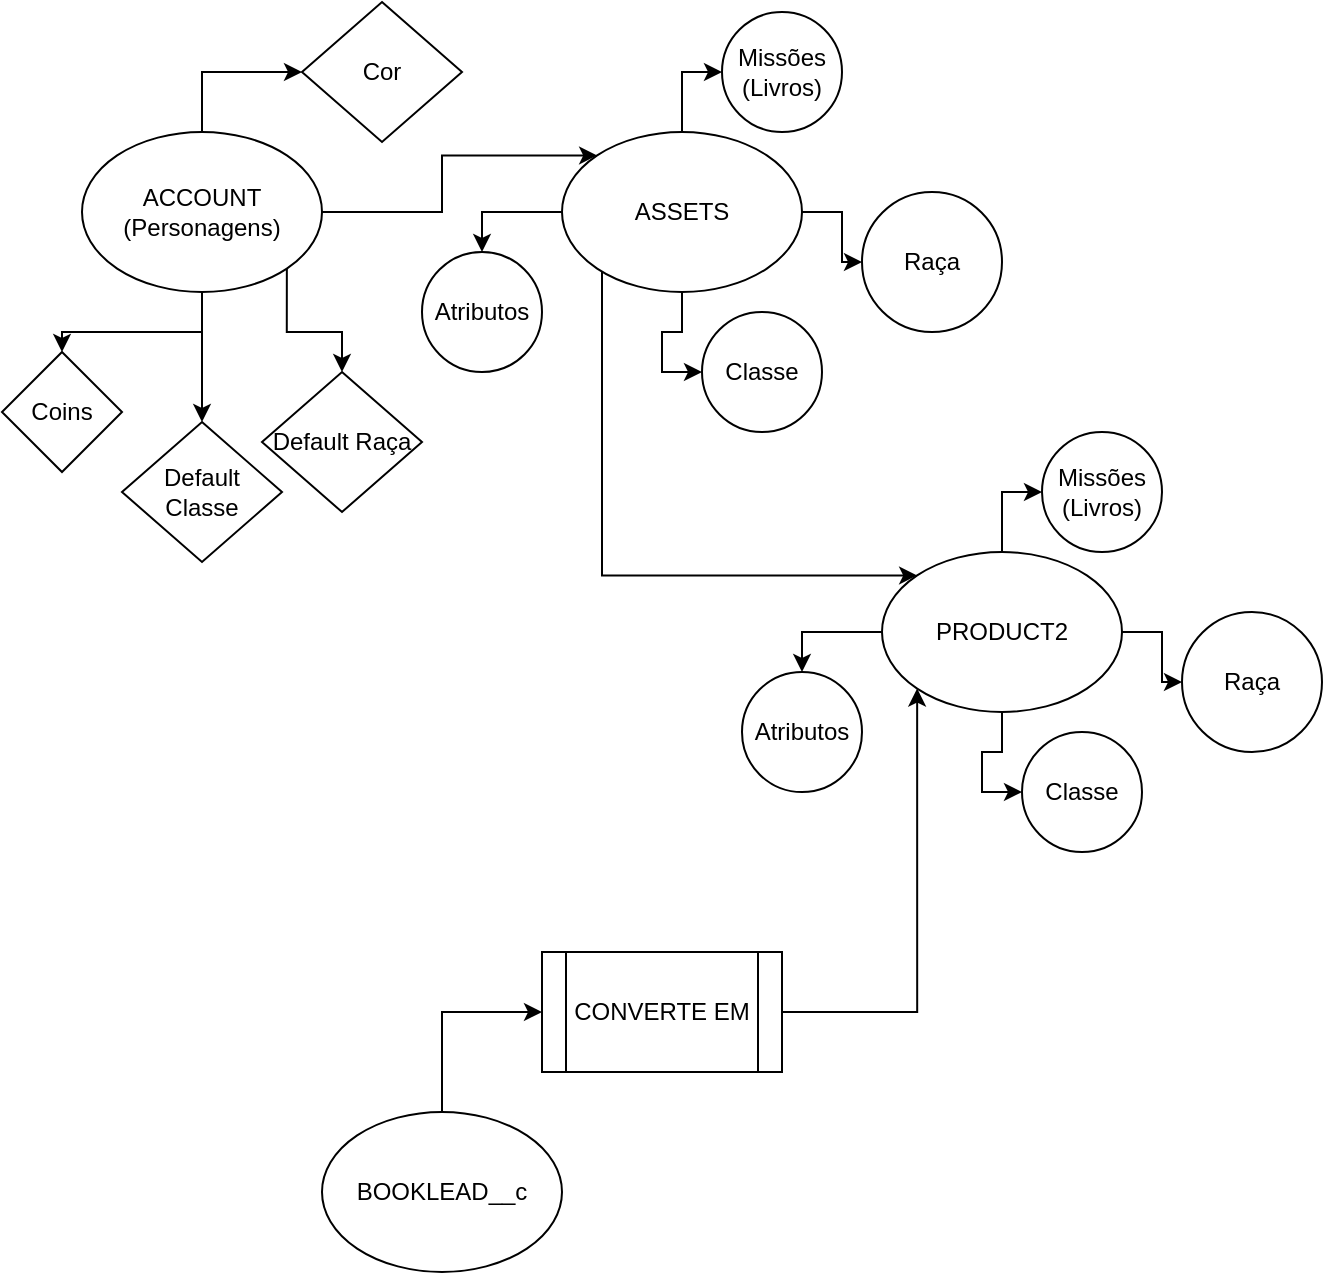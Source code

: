 <mxfile version="22.1.0" type="github" pages="2">
  <diagram name="Página-1" id="WfksLThMLNYTxU1Jsna6">
    <mxGraphModel dx="2074" dy="772" grid="1" gridSize="10" guides="1" tooltips="1" connect="1" arrows="1" fold="1" page="1" pageScale="1" pageWidth="827" pageHeight="1169" math="0" shadow="0">
      <root>
        <mxCell id="0" />
        <mxCell id="1" parent="0" />
        <mxCell id="q87skWljZuR8VZB0_UVq-22" style="edgeStyle=orthogonalEdgeStyle;rounded=0;orthogonalLoop=1;jettySize=auto;html=1;entryX=0;entryY=0;entryDx=0;entryDy=0;" edge="1" parent="1" source="q87skWljZuR8VZB0_UVq-1" target="q87skWljZuR8VZB0_UVq-2">
          <mxGeometry relative="1" as="geometry" />
        </mxCell>
        <mxCell id="q87skWljZuR8VZB0_UVq-31" value="" style="edgeStyle=orthogonalEdgeStyle;rounded=0;orthogonalLoop=1;jettySize=auto;html=1;" edge="1" parent="1" source="q87skWljZuR8VZB0_UVq-1" target="q87skWljZuR8VZB0_UVq-30">
          <mxGeometry relative="1" as="geometry" />
        </mxCell>
        <mxCell id="q87skWljZuR8VZB0_UVq-33" style="edgeStyle=orthogonalEdgeStyle;rounded=0;orthogonalLoop=1;jettySize=auto;html=1;entryX=0.5;entryY=0;entryDx=0;entryDy=0;" edge="1" parent="1" source="q87skWljZuR8VZB0_UVq-1" target="q87skWljZuR8VZB0_UVq-32">
          <mxGeometry relative="1" as="geometry" />
        </mxCell>
        <mxCell id="q87skWljZuR8VZB0_UVq-35" style="edgeStyle=orthogonalEdgeStyle;rounded=0;orthogonalLoop=1;jettySize=auto;html=1;exitX=1;exitY=1;exitDx=0;exitDy=0;entryX=0.5;entryY=0;entryDx=0;entryDy=0;" edge="1" parent="1" source="q87skWljZuR8VZB0_UVq-1" target="q87skWljZuR8VZB0_UVq-34">
          <mxGeometry relative="1" as="geometry" />
        </mxCell>
        <mxCell id="q87skWljZuR8VZB0_UVq-37" style="edgeStyle=orthogonalEdgeStyle;rounded=0;orthogonalLoop=1;jettySize=auto;html=1;entryX=0;entryY=0.5;entryDx=0;entryDy=0;" edge="1" parent="1" source="q87skWljZuR8VZB0_UVq-1" target="q87skWljZuR8VZB0_UVq-36">
          <mxGeometry relative="1" as="geometry" />
        </mxCell>
        <mxCell id="q87skWljZuR8VZB0_UVq-1" value="ACCOUNT (Personagens)" style="ellipse;whiteSpace=wrap;html=1;" vertex="1" parent="1">
          <mxGeometry x="40" y="80" width="120" height="80" as="geometry" />
        </mxCell>
        <mxCell id="q87skWljZuR8VZB0_UVq-8" style="edgeStyle=orthogonalEdgeStyle;rounded=0;orthogonalLoop=1;jettySize=auto;html=1;" edge="1" parent="1" source="q87skWljZuR8VZB0_UVq-2" target="q87skWljZuR8VZB0_UVq-5">
          <mxGeometry relative="1" as="geometry" />
        </mxCell>
        <mxCell id="q87skWljZuR8VZB0_UVq-9" style="edgeStyle=orthogonalEdgeStyle;rounded=0;orthogonalLoop=1;jettySize=auto;html=1;entryX=0;entryY=0.5;entryDx=0;entryDy=0;" edge="1" parent="1" source="q87skWljZuR8VZB0_UVq-2" target="q87skWljZuR8VZB0_UVq-4">
          <mxGeometry relative="1" as="geometry" />
        </mxCell>
        <mxCell id="q87skWljZuR8VZB0_UVq-11" style="edgeStyle=orthogonalEdgeStyle;rounded=0;orthogonalLoop=1;jettySize=auto;html=1;entryX=0.5;entryY=0;entryDx=0;entryDy=0;" edge="1" parent="1" source="q87skWljZuR8VZB0_UVq-2" target="q87skWljZuR8VZB0_UVq-3">
          <mxGeometry relative="1" as="geometry" />
        </mxCell>
        <mxCell id="q87skWljZuR8VZB0_UVq-12" style="edgeStyle=orthogonalEdgeStyle;rounded=0;orthogonalLoop=1;jettySize=auto;html=1;entryX=0;entryY=0.5;entryDx=0;entryDy=0;" edge="1" parent="1" source="q87skWljZuR8VZB0_UVq-2" target="q87skWljZuR8VZB0_UVq-6">
          <mxGeometry relative="1" as="geometry" />
        </mxCell>
        <mxCell id="q87skWljZuR8VZB0_UVq-23" style="edgeStyle=orthogonalEdgeStyle;rounded=0;orthogonalLoop=1;jettySize=auto;html=1;entryX=0;entryY=0;entryDx=0;entryDy=0;" edge="1" parent="1" source="q87skWljZuR8VZB0_UVq-2" target="q87skWljZuR8VZB0_UVq-17">
          <mxGeometry relative="1" as="geometry">
            <Array as="points">
              <mxPoint x="300" y="302" />
            </Array>
          </mxGeometry>
        </mxCell>
        <mxCell id="q87skWljZuR8VZB0_UVq-2" value="ASSETS" style="ellipse;whiteSpace=wrap;html=1;" vertex="1" parent="1">
          <mxGeometry x="280" y="80" width="120" height="80" as="geometry" />
        </mxCell>
        <mxCell id="q87skWljZuR8VZB0_UVq-3" value="Atributos" style="ellipse;whiteSpace=wrap;html=1;aspect=fixed;" vertex="1" parent="1">
          <mxGeometry x="210" y="140" width="60" height="60" as="geometry" />
        </mxCell>
        <mxCell id="q87skWljZuR8VZB0_UVq-4" value="Classe" style="ellipse;whiteSpace=wrap;html=1;aspect=fixed;" vertex="1" parent="1">
          <mxGeometry x="350" y="170" width="60" height="60" as="geometry" />
        </mxCell>
        <mxCell id="q87skWljZuR8VZB0_UVq-5" value="Raça" style="ellipse;whiteSpace=wrap;html=1;aspect=fixed;" vertex="1" parent="1">
          <mxGeometry x="430" y="110" width="70" height="70" as="geometry" />
        </mxCell>
        <mxCell id="q87skWljZuR8VZB0_UVq-6" value="Missões (Livros)" style="ellipse;whiteSpace=wrap;html=1;aspect=fixed;" vertex="1" parent="1">
          <mxGeometry x="360" y="20" width="60" height="60" as="geometry" />
        </mxCell>
        <mxCell id="q87skWljZuR8VZB0_UVq-13" style="edgeStyle=orthogonalEdgeStyle;rounded=0;orthogonalLoop=1;jettySize=auto;html=1;" edge="1" parent="1" source="q87skWljZuR8VZB0_UVq-17" target="q87skWljZuR8VZB0_UVq-20">
          <mxGeometry relative="1" as="geometry" />
        </mxCell>
        <mxCell id="q87skWljZuR8VZB0_UVq-14" style="edgeStyle=orthogonalEdgeStyle;rounded=0;orthogonalLoop=1;jettySize=auto;html=1;entryX=0;entryY=0.5;entryDx=0;entryDy=0;" edge="1" parent="1" source="q87skWljZuR8VZB0_UVq-17" target="q87skWljZuR8VZB0_UVq-19">
          <mxGeometry relative="1" as="geometry" />
        </mxCell>
        <mxCell id="q87skWljZuR8VZB0_UVq-15" style="edgeStyle=orthogonalEdgeStyle;rounded=0;orthogonalLoop=1;jettySize=auto;html=1;entryX=0.5;entryY=0;entryDx=0;entryDy=0;" edge="1" parent="1" source="q87skWljZuR8VZB0_UVq-17" target="q87skWljZuR8VZB0_UVq-18">
          <mxGeometry relative="1" as="geometry" />
        </mxCell>
        <mxCell id="q87skWljZuR8VZB0_UVq-16" style="edgeStyle=orthogonalEdgeStyle;rounded=0;orthogonalLoop=1;jettySize=auto;html=1;entryX=0;entryY=0.5;entryDx=0;entryDy=0;" edge="1" parent="1" source="q87skWljZuR8VZB0_UVq-17" target="q87skWljZuR8VZB0_UVq-21">
          <mxGeometry relative="1" as="geometry" />
        </mxCell>
        <mxCell id="q87skWljZuR8VZB0_UVq-17" value="PRODUCT2" style="ellipse;whiteSpace=wrap;html=1;" vertex="1" parent="1">
          <mxGeometry x="440" y="290" width="120" height="80" as="geometry" />
        </mxCell>
        <mxCell id="q87skWljZuR8VZB0_UVq-18" value="Atributos" style="ellipse;whiteSpace=wrap;html=1;aspect=fixed;" vertex="1" parent="1">
          <mxGeometry x="370" y="350" width="60" height="60" as="geometry" />
        </mxCell>
        <mxCell id="q87skWljZuR8VZB0_UVq-19" value="Classe" style="ellipse;whiteSpace=wrap;html=1;aspect=fixed;" vertex="1" parent="1">
          <mxGeometry x="510" y="380" width="60" height="60" as="geometry" />
        </mxCell>
        <mxCell id="q87skWljZuR8VZB0_UVq-20" value="Raça" style="ellipse;whiteSpace=wrap;html=1;aspect=fixed;" vertex="1" parent="1">
          <mxGeometry x="590" y="320" width="70" height="70" as="geometry" />
        </mxCell>
        <mxCell id="q87skWljZuR8VZB0_UVq-21" value="Missões (Livros)" style="ellipse;whiteSpace=wrap;html=1;aspect=fixed;" vertex="1" parent="1">
          <mxGeometry x="520" y="230" width="60" height="60" as="geometry" />
        </mxCell>
        <mxCell id="q87skWljZuR8VZB0_UVq-27" style="edgeStyle=orthogonalEdgeStyle;rounded=0;orthogonalLoop=1;jettySize=auto;html=1;entryX=0;entryY=0.5;entryDx=0;entryDy=0;" edge="1" parent="1" source="q87skWljZuR8VZB0_UVq-24" target="q87skWljZuR8VZB0_UVq-25">
          <mxGeometry relative="1" as="geometry" />
        </mxCell>
        <mxCell id="q87skWljZuR8VZB0_UVq-24" value="BOOKLEAD__c" style="ellipse;whiteSpace=wrap;html=1;" vertex="1" parent="1">
          <mxGeometry x="160" y="570" width="120" height="80" as="geometry" />
        </mxCell>
        <mxCell id="q87skWljZuR8VZB0_UVq-26" style="edgeStyle=orthogonalEdgeStyle;rounded=0;orthogonalLoop=1;jettySize=auto;html=1;entryX=0;entryY=1;entryDx=0;entryDy=0;" edge="1" parent="1" source="q87skWljZuR8VZB0_UVq-25" target="q87skWljZuR8VZB0_UVq-17">
          <mxGeometry relative="1" as="geometry" />
        </mxCell>
        <mxCell id="q87skWljZuR8VZB0_UVq-25" value="CONVERTE EM" style="shape=process;whiteSpace=wrap;html=1;backgroundOutline=1;" vertex="1" parent="1">
          <mxGeometry x="270" y="490" width="120" height="60" as="geometry" />
        </mxCell>
        <mxCell id="q87skWljZuR8VZB0_UVq-30" value="Coins" style="rhombus;whiteSpace=wrap;html=1;" vertex="1" parent="1">
          <mxGeometry y="190" width="60" height="60" as="geometry" />
        </mxCell>
        <mxCell id="q87skWljZuR8VZB0_UVq-32" value="Default Classe" style="rhombus;whiteSpace=wrap;html=1;" vertex="1" parent="1">
          <mxGeometry x="60" y="225" width="80" height="70" as="geometry" />
        </mxCell>
        <mxCell id="q87skWljZuR8VZB0_UVq-34" value="Default Raça" style="rhombus;whiteSpace=wrap;html=1;" vertex="1" parent="1">
          <mxGeometry x="130" y="200" width="80" height="70" as="geometry" />
        </mxCell>
        <mxCell id="q87skWljZuR8VZB0_UVq-36" value="Cor" style="rhombus;whiteSpace=wrap;html=1;" vertex="1" parent="1">
          <mxGeometry x="150" y="15" width="80" height="70" as="geometry" />
        </mxCell>
      </root>
    </mxGraphModel>
  </diagram>
  <diagram id="R4yXHPcUCWAu_kISh7KC" name="Página-2">
    <mxGraphModel dx="1430" dy="532" grid="1" gridSize="10" guides="1" tooltips="1" connect="1" arrows="1" fold="1" page="1" pageScale="1" pageWidth="827" pageHeight="1169" math="0" shadow="0">
      <root>
        <mxCell id="0" />
        <mxCell id="1" parent="0" />
        <mxCell id="pDVOKTtRrjRDVw-yt7Mz-4" style="edgeStyle=orthogonalEdgeStyle;rounded=0;orthogonalLoop=1;jettySize=auto;html=1;" edge="1" parent="1" source="pDVOKTtRrjRDVw-yt7Mz-1" target="pDVOKTtRrjRDVw-yt7Mz-3">
          <mxGeometry relative="1" as="geometry" />
        </mxCell>
        <mxCell id="pDVOKTtRrjRDVw-yt7Mz-1" value="Cria personagem" style="ellipse;whiteSpace=wrap;html=1;" vertex="1" parent="1">
          <mxGeometry x="90" y="50" width="120" height="80" as="geometry" />
        </mxCell>
        <mxCell id="pDVOKTtRrjRDVw-yt7Mz-2" value="Troca classe" style="ellipse;whiteSpace=wrap;html=1;" vertex="1" parent="1">
          <mxGeometry x="90" y="380" width="120" height="80" as="geometry" />
        </mxCell>
        <mxCell id="pDVOKTtRrjRDVw-yt7Mz-7" style="edgeStyle=orthogonalEdgeStyle;rounded=0;orthogonalLoop=1;jettySize=auto;html=1;" edge="1" parent="1" source="pDVOKTtRrjRDVw-yt7Mz-3" target="pDVOKTtRrjRDVw-yt7Mz-6">
          <mxGeometry relative="1" as="geometry" />
        </mxCell>
        <mxCell id="pDVOKTtRrjRDVw-yt7Mz-3" value="Evolui atributos" style="shape=process;whiteSpace=wrap;html=1;backgroundOutline=1;" vertex="1" parent="1">
          <mxGeometry x="90" y="170" width="120" height="60" as="geometry" />
        </mxCell>
        <mxCell id="pDVOKTtRrjRDVw-yt7Mz-8" style="edgeStyle=orthogonalEdgeStyle;rounded=0;orthogonalLoop=1;jettySize=auto;html=1;entryX=0.5;entryY=0;entryDx=0;entryDy=0;" edge="1" parent="1" source="pDVOKTtRrjRDVw-yt7Mz-6" target="pDVOKTtRrjRDVw-yt7Mz-2">
          <mxGeometry relative="1" as="geometry" />
        </mxCell>
        <mxCell id="pDVOKTtRrjRDVw-yt7Mz-6" value="Chama mestre" style="ellipse;whiteSpace=wrap;html=1;" vertex="1" parent="1">
          <mxGeometry x="90" y="270" width="120" height="80" as="geometry" />
        </mxCell>
        <mxCell id="pDVOKTtRrjRDVw-yt7Mz-11" style="edgeStyle=orthogonalEdgeStyle;rounded=0;orthogonalLoop=1;jettySize=auto;html=1;entryX=1;entryY=0.5;entryDx=0;entryDy=0;" edge="1" parent="1" source="pDVOKTtRrjRDVw-yt7Mz-9" target="pDVOKTtRrjRDVw-yt7Mz-2">
          <mxGeometry relative="1" as="geometry" />
        </mxCell>
        <mxCell id="pDVOKTtRrjRDVw-yt7Mz-9" value="Usa moedas" style="ellipse;whiteSpace=wrap;html=1;" vertex="1" parent="1">
          <mxGeometry x="260" y="330" width="120" height="80" as="geometry" />
        </mxCell>
        <mxCell id="pDVOKTtRrjRDVw-yt7Mz-12" value="CURANDEIRO&lt;br&gt;atributo: cura (valor?)" style="text;html=1;strokeColor=none;fillColor=none;align=center;verticalAlign=middle;whiteSpace=wrap;rounded=0;" vertex="1" parent="1">
          <mxGeometry x="400" y="200" width="300" height="120" as="geometry" />
        </mxCell>
      </root>
    </mxGraphModel>
  </diagram>
</mxfile>
